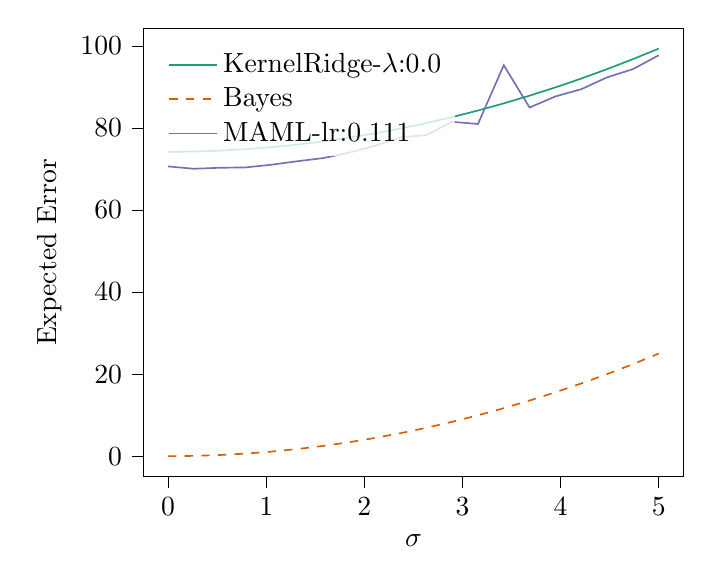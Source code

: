 % This file was created with tikzplotlib v0.10.1.
\begin{tikzpicture}

\definecolor{chocolate217952}{RGB}{217,95,2}
\definecolor{darkcyan27158119}{RGB}{27,158,119}
\definecolor{darkgray176}{RGB}{176,176,176}
\definecolor{lightslategray117112179}{RGB}{117,112,179}

\begin{axis}[
legend cell align={left},
legend style={
  fill opacity=0.8,
  draw opacity=1,
  text opacity=1,
  at={(0.03,0.97)},
  anchor=north west,
  draw=none
},
tick align=outside,
tick pos=left,
x grid style={darkgray176},
xlabel={\(\displaystyle \sigma\)},
xmin=-0.25, xmax=5.25,
xtick style={color=black},
y grid style={darkgray176},
ylabel={Expected Error},
ymin=-4.967, ymax=104.304,
ytick style={color=black}
]
\addplot [semithick, darkcyan27158119]
table {%
0 74.167
0.263 74.245
0.526 74.461
0.789 74.816
1.053 75.31
1.316 75.942
1.579 76.713
1.842 77.622
2.105 78.67
2.368 79.856
2.632 81.181
2.895 82.644
3.158 84.246
3.421 85.986
3.684 87.865
3.947 89.882
4.211 92.038
4.474 94.333
4.737 96.765
5 99.337
};
\addlegendentry{KernelRidge-$\lambda$:0.0}
\addplot [semithick, chocolate217952, dashed]
table {%
0 0
0.263 0.069
0.526 0.277
0.789 0.623
1.053 1.107
1.316 1.73
1.579 2.492
1.842 3.392
2.105 4.43
2.368 5.607
2.632 6.922
2.895 8.375
3.158 9.967
3.421 11.698
3.684 13.567
3.947 15.574
4.211 17.72
4.474 20.004
4.737 22.427
5 24.988
};
\addlegendentry{Bayes}
\addplot [semithick, lightslategray117112179]
table {%
0 70.623
0.263 70.047
0.526 70.292
0.789 70.374
1.053 71.037
1.316 71.879
1.579 72.649
1.842 73.951
2.105 75.635
2.368 77.694
2.632 78.271
2.895 81.497
3.158 80.962
3.421 95.292
3.684 84.97
3.947 87.676
4.211 89.445
4.474 92.33
4.737 94.329
5 97.697
};
\addlegendentry{MAML-lr:0.111}
\end{axis}

\end{tikzpicture}
